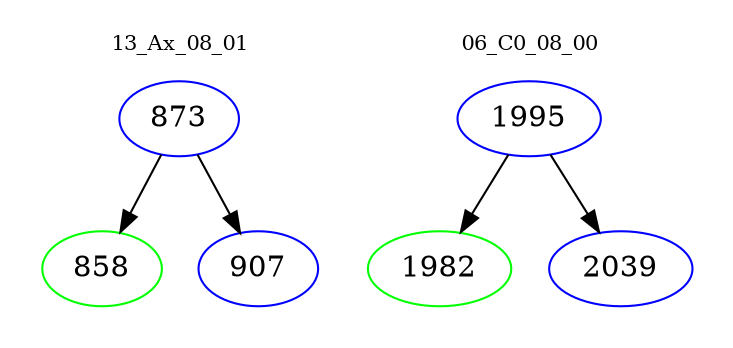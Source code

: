 digraph{
subgraph cluster_0 {
color = white
label = "13_Ax_08_01";
fontsize=10;
T0_873 [label="873", color="blue"]
T0_873 -> T0_858 [color="black"]
T0_858 [label="858", color="green"]
T0_873 -> T0_907 [color="black"]
T0_907 [label="907", color="blue"]
}
subgraph cluster_1 {
color = white
label = "06_C0_08_00";
fontsize=10;
T1_1995 [label="1995", color="blue"]
T1_1995 -> T1_1982 [color="black"]
T1_1982 [label="1982", color="green"]
T1_1995 -> T1_2039 [color="black"]
T1_2039 [label="2039", color="blue"]
}
}
